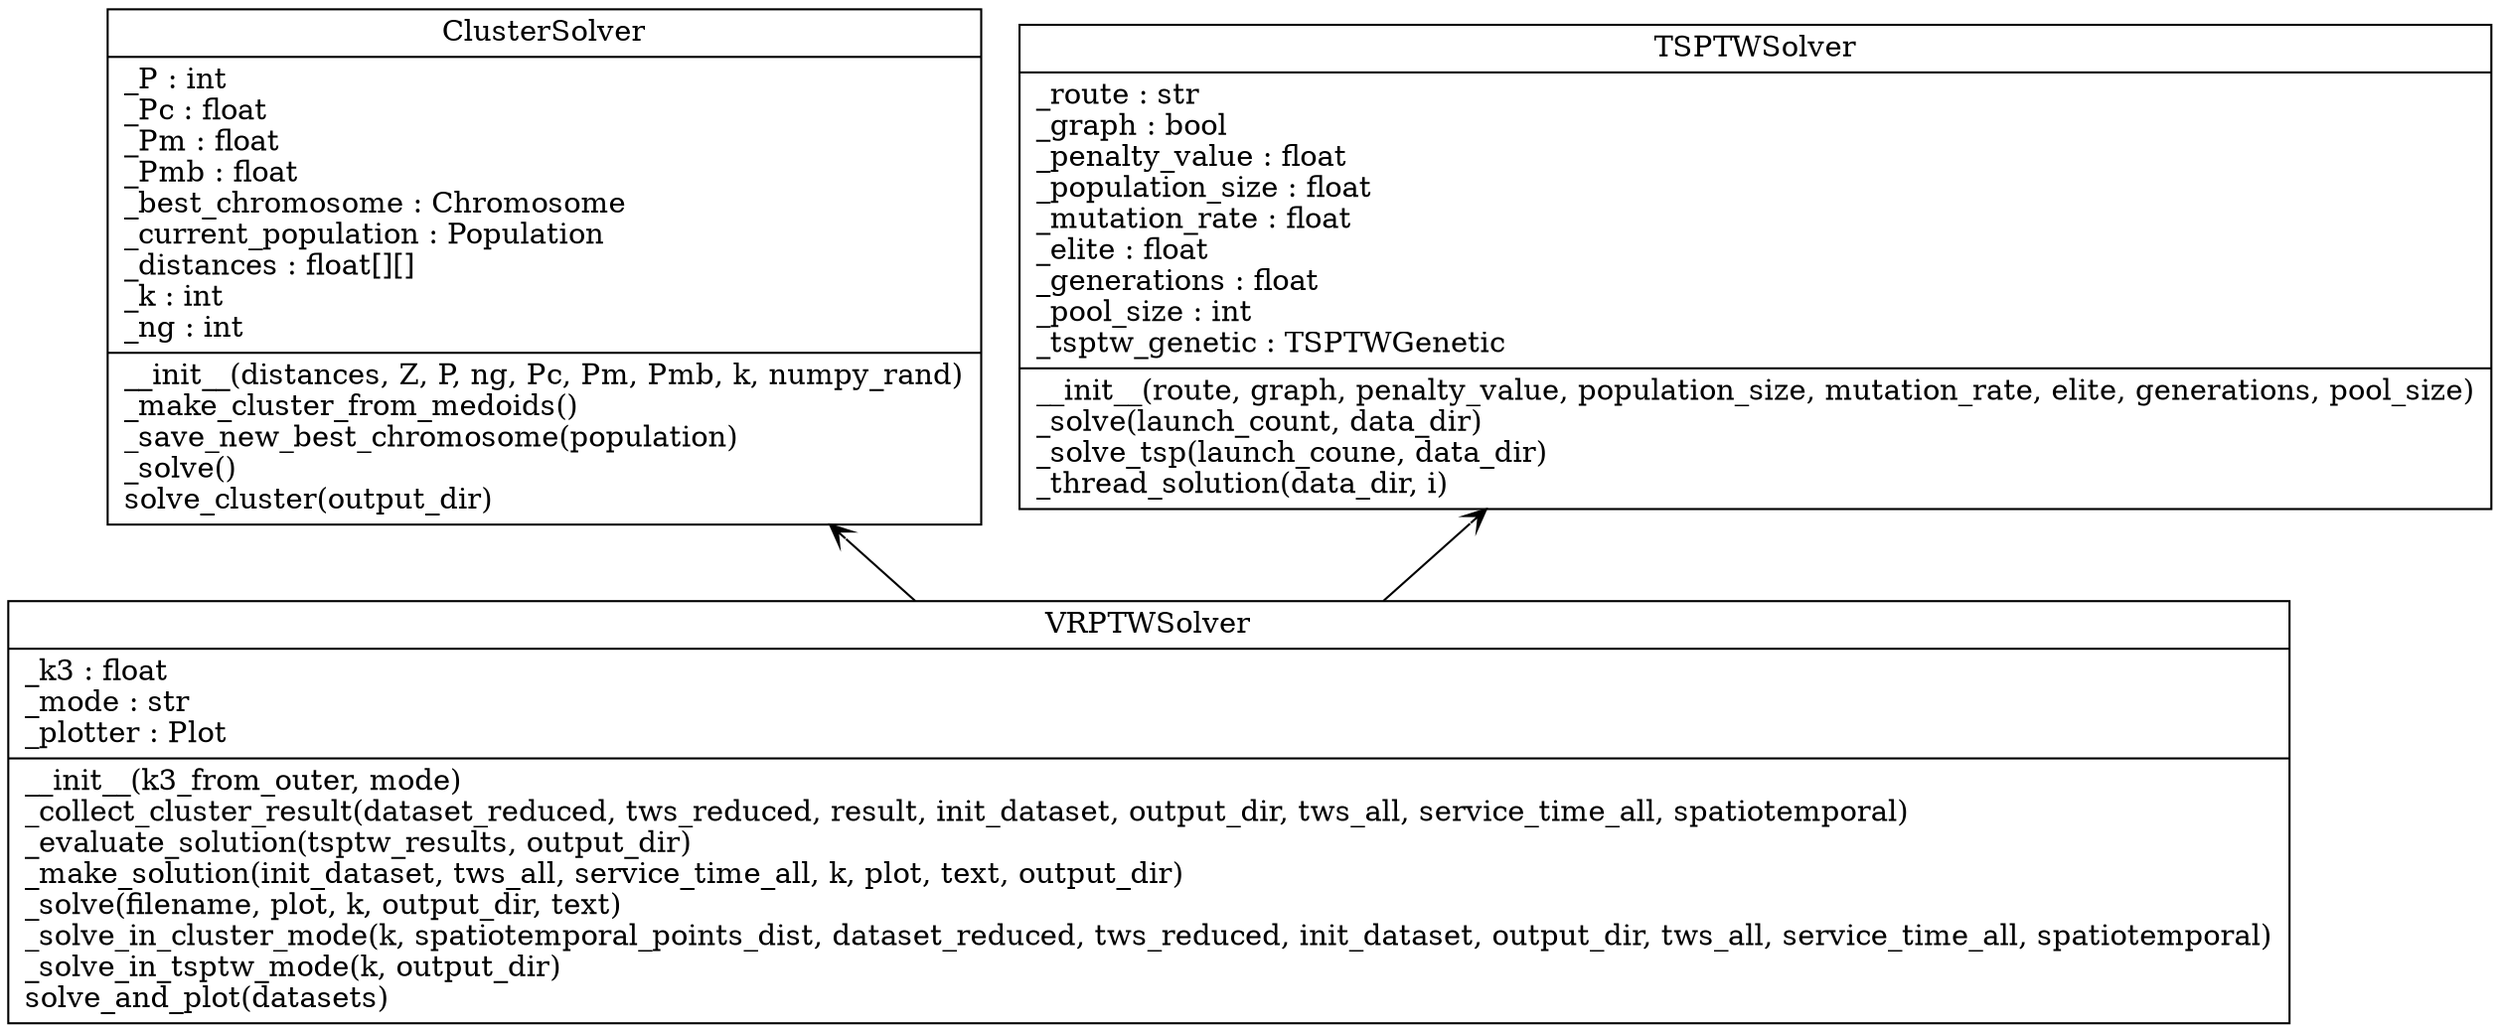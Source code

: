 digraph "classes" {
charset="utf-8"
rankdir=BT
"0" [label="{ClusterSolver|_P : int\l_Pc : float\l_Pm : float\l_Pmb : float\l_best_chromosome : Chromosome\l_current_population : Population\l_distances : float[][]\l_k : int\l_ng : int\l|__init__(distances, Z, P, ng, Pc, Pm, Pmb, k, numpy_rand)\l_make_cluster_from_medoids()\l_save_new_best_chromosome(population)\l_solve()\lsolve_cluster(output_dir)\l}", shape="record"];
"1" [label="{TSPTWSolver|_route : str\l_graph : bool\l_penalty_value : float\l_population_size : float\l_mutation_rate : float\l_elite : float\l_generations : float\l_pool_size : int\l_tsptw_genetic : TSPTWGenetic\l|__init__(route, graph, penalty_value, population_size, mutation_rate, elite, generations, pool_size)\l_solve(launch_count, data_dir)\l_solve_tsp(launch_coune, data_dir)\l_thread_solution(data_dir, i)\l}", shape="record"];
"2" [label="{VRPTWSolver|_k3 : float\l_mode : str\l_plotter : Plot\l|__init__(k3_from_outer, mode)\l_collect_cluster_result(dataset_reduced, tws_reduced, result, init_dataset, output_dir, tws_all, service_time_all, spatiotemporal)\l_evaluate_solution(tsptw_results, output_dir)\l_make_solution(init_dataset, tws_all, service_time_all, k, plot, text, output_dir)\l_solve(filename, plot, k, output_dir, text)\l_solve_in_cluster_mode(k, spatiotemporal_points_dist, dataset_reduced, tws_reduced, init_dataset, output_dir, tws_all, service_time_all, spatiotemporal)\l_solve_in_tsptw_mode(k, output_dir)\lsolve_and_plot(datasets)\l}", shape="record"];
"2" -> "0" [arrowhead="open", arrowtail="none", fontcolor="green", style="solid"];
"2" -> "1" [arrowhead="open", arrowtail="none", fontcolor="green", style="solid"];
}
